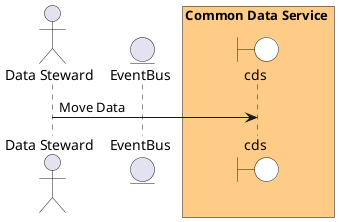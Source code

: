 @startuml

actor "Data Steward"


entity EventBus

box Common Data Service #ffcc88
    boundary cds #white
end box



"Data Steward" -> cds: Move Data



@enduml
